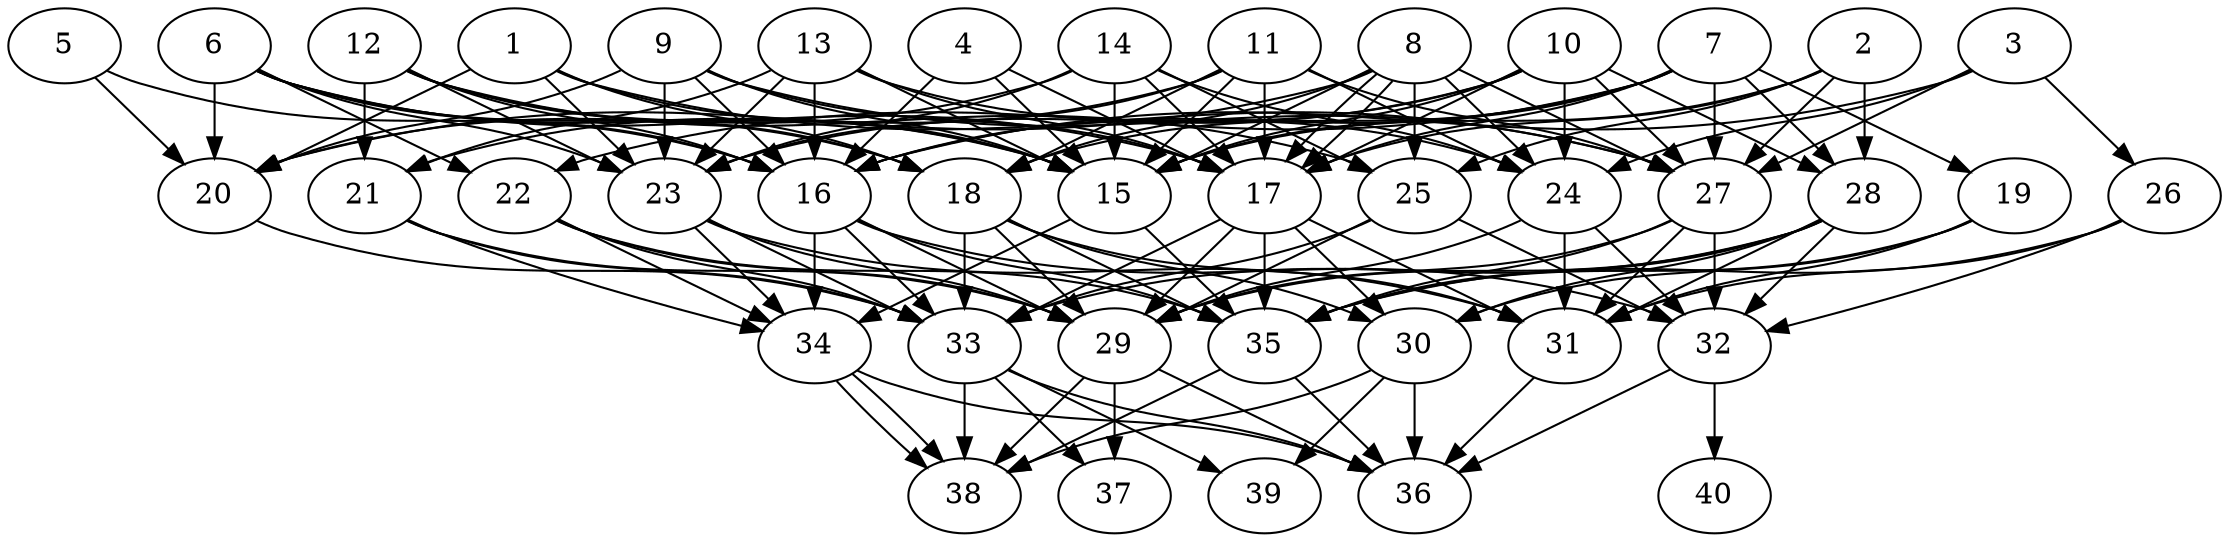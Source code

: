 // DAG automatically generated by daggen at Tue Aug  6 16:28:35 2019
// ./daggen --dot -n 40 --ccr 0.5 --fat 0.7 --regular 0.5 --density 0.9 --mindata 5242880 --maxdata 52428800 
digraph G {
  1 [size="101242880", alpha="0.17", expect_size="50621440"] 
  1 -> 15 [size ="50621440"]
  1 -> 18 [size ="50621440"]
  1 -> 20 [size ="50621440"]
  1 -> 23 [size ="50621440"]
  1 -> 27 [size ="50621440"]
  2 [size="77215744", alpha="0.20", expect_size="38607872"] 
  2 -> 15 [size ="38607872"]
  2 -> 17 [size ="38607872"]
  2 -> 25 [size ="38607872"]
  2 -> 27 [size ="38607872"]
  2 -> 28 [size ="38607872"]
  3 [size="12445696", alpha="0.13", expect_size="6222848"] 
  3 -> 16 [size ="6222848"]
  3 -> 24 [size ="6222848"]
  3 -> 26 [size ="6222848"]
  3 -> 27 [size ="6222848"]
  4 [size="56551424", alpha="0.15", expect_size="28275712"] 
  4 -> 15 [size ="28275712"]
  4 -> 16 [size ="28275712"]
  4 -> 17 [size ="28275712"]
  5 [size="81000448", alpha="0.13", expect_size="40500224"] 
  5 -> 16 [size ="40500224"]
  5 -> 20 [size ="40500224"]
  6 [size="92542976", alpha="0.16", expect_size="46271488"] 
  6 -> 15 [size ="46271488"]
  6 -> 16 [size ="46271488"]
  6 -> 17 [size ="46271488"]
  6 -> 18 [size ="46271488"]
  6 -> 20 [size ="46271488"]
  6 -> 22 [size ="46271488"]
  6 -> 23 [size ="46271488"]
  7 [size="61915136", alpha="0.07", expect_size="30957568"] 
  7 -> 15 [size ="30957568"]
  7 -> 16 [size ="30957568"]
  7 -> 17 [size ="30957568"]
  7 -> 18 [size ="30957568"]
  7 -> 19 [size ="30957568"]
  7 -> 22 [size ="30957568"]
  7 -> 27 [size ="30957568"]
  7 -> 28 [size ="30957568"]
  8 [size="23891968", alpha="0.05", expect_size="11945984"] 
  8 -> 15 [size ="11945984"]
  8 -> 17 [size ="11945984"]
  8 -> 17 [size ="11945984"]
  8 -> 18 [size ="11945984"]
  8 -> 20 [size ="11945984"]
  8 -> 24 [size ="11945984"]
  8 -> 25 [size ="11945984"]
  8 -> 27 [size ="11945984"]
  9 [size="78045184", alpha="0.17", expect_size="39022592"] 
  9 -> 15 [size ="39022592"]
  9 -> 16 [size ="39022592"]
  9 -> 17 [size ="39022592"]
  9 -> 20 [size ="39022592"]
  9 -> 23 [size ="39022592"]
  9 -> 27 [size ="39022592"]
  10 [size="42452992", alpha="0.18", expect_size="21226496"] 
  10 -> 15 [size ="21226496"]
  10 -> 16 [size ="21226496"]
  10 -> 17 [size ="21226496"]
  10 -> 23 [size ="21226496"]
  10 -> 24 [size ="21226496"]
  10 -> 27 [size ="21226496"]
  10 -> 28 [size ="21226496"]
  11 [size="74483712", alpha="0.04", expect_size="37241856"] 
  11 -> 15 [size ="37241856"]
  11 -> 17 [size ="37241856"]
  11 -> 18 [size ="37241856"]
  11 -> 21 [size ="37241856"]
  11 -> 23 [size ="37241856"]
  11 -> 24 [size ="37241856"]
  11 -> 27 [size ="37241856"]
  12 [size="61140992", alpha="0.00", expect_size="30570496"] 
  12 -> 15 [size ="30570496"]
  12 -> 16 [size ="30570496"]
  12 -> 18 [size ="30570496"]
  12 -> 21 [size ="30570496"]
  12 -> 23 [size ="30570496"]
  12 -> 25 [size ="30570496"]
  13 [size="60596224", alpha="0.02", expect_size="30298112"] 
  13 -> 15 [size ="30298112"]
  13 -> 16 [size ="30298112"]
  13 -> 17 [size ="30298112"]
  13 -> 21 [size ="30298112"]
  13 -> 23 [size ="30298112"]
  13 -> 24 [size ="30298112"]
  14 [size="27119616", alpha="0.00", expect_size="13559808"] 
  14 -> 15 [size ="13559808"]
  14 -> 17 [size ="13559808"]
  14 -> 20 [size ="13559808"]
  14 -> 23 [size ="13559808"]
  14 -> 24 [size ="13559808"]
  14 -> 25 [size ="13559808"]
  15 [size="96464896", alpha="0.11", expect_size="48232448"] 
  15 -> 34 [size ="48232448"]
  15 -> 35 [size ="48232448"]
  16 [size="64346112", alpha="0.03", expect_size="32173056"] 
  16 -> 29 [size ="32173056"]
  16 -> 32 [size ="32173056"]
  16 -> 33 [size ="32173056"]
  16 -> 34 [size ="32173056"]
  16 -> 35 [size ="32173056"]
  17 [size="43550720", alpha="0.15", expect_size="21775360"] 
  17 -> 29 [size ="21775360"]
  17 -> 30 [size ="21775360"]
  17 -> 31 [size ="21775360"]
  17 -> 33 [size ="21775360"]
  17 -> 35 [size ="21775360"]
  18 [size="76331008", alpha="0.06", expect_size="38165504"] 
  18 -> 29 [size ="38165504"]
  18 -> 30 [size ="38165504"]
  18 -> 31 [size ="38165504"]
  18 -> 33 [size ="38165504"]
  18 -> 35 [size ="38165504"]
  19 [size="99061760", alpha="0.14", expect_size="49530880"] 
  19 -> 30 [size ="49530880"]
  19 -> 31 [size ="49530880"]
  19 -> 35 [size ="49530880"]
  20 [size="84195328", alpha="0.14", expect_size="42097664"] 
  20 -> 33 [size ="42097664"]
  21 [size="72974336", alpha="0.13", expect_size="36487168"] 
  21 -> 29 [size ="36487168"]
  21 -> 33 [size ="36487168"]
  21 -> 34 [size ="36487168"]
  22 [size="90025984", alpha="0.06", expect_size="45012992"] 
  22 -> 29 [size ="45012992"]
  22 -> 33 [size ="45012992"]
  22 -> 34 [size ="45012992"]
  22 -> 35 [size ="45012992"]
  23 [size="90652672", alpha="0.19", expect_size="45326336"] 
  23 -> 29 [size ="45326336"]
  23 -> 31 [size ="45326336"]
  23 -> 33 [size ="45326336"]
  23 -> 34 [size ="45326336"]
  24 [size="101150720", alpha="0.03", expect_size="50575360"] 
  24 -> 29 [size ="50575360"]
  24 -> 31 [size ="50575360"]
  24 -> 32 [size ="50575360"]
  25 [size="102758400", alpha="0.01", expect_size="51379200"] 
  25 -> 29 [size ="51379200"]
  25 -> 32 [size ="51379200"]
  25 -> 33 [size ="51379200"]
  26 [size="59701248", alpha="0.17", expect_size="29850624"] 
  26 -> 31 [size ="29850624"]
  26 -> 32 [size ="29850624"]
  26 -> 35 [size ="29850624"]
  27 [size="72708096", alpha="0.03", expect_size="36354048"] 
  27 -> 29 [size ="36354048"]
  27 -> 31 [size ="36354048"]
  27 -> 32 [size ="36354048"]
  27 -> 35 [size ="36354048"]
  28 [size="50929664", alpha="0.13", expect_size="25464832"] 
  28 -> 29 [size ="25464832"]
  28 -> 30 [size ="25464832"]
  28 -> 31 [size ="25464832"]
  28 -> 32 [size ="25464832"]
  28 -> 33 [size ="25464832"]
  28 -> 35 [size ="25464832"]
  29 [size="81244160", alpha="0.16", expect_size="40622080"] 
  29 -> 36 [size ="40622080"]
  29 -> 37 [size ="40622080"]
  29 -> 38 [size ="40622080"]
  30 [size="53018624", alpha="0.07", expect_size="26509312"] 
  30 -> 36 [size ="26509312"]
  30 -> 38 [size ="26509312"]
  30 -> 39 [size ="26509312"]
  31 [size="23697408", alpha="0.11", expect_size="11848704"] 
  31 -> 36 [size ="11848704"]
  32 [size="84035584", alpha="0.06", expect_size="42017792"] 
  32 -> 36 [size ="42017792"]
  32 -> 40 [size ="42017792"]
  33 [size="17651712", alpha="0.11", expect_size="8825856"] 
  33 -> 36 [size ="8825856"]
  33 -> 37 [size ="8825856"]
  33 -> 38 [size ="8825856"]
  33 -> 39 [size ="8825856"]
  34 [size="15247360", alpha="0.00", expect_size="7623680"] 
  34 -> 36 [size ="7623680"]
  34 -> 38 [size ="7623680"]
  34 -> 38 [size ="7623680"]
  35 [size="28520448", alpha="0.07", expect_size="14260224"] 
  35 -> 36 [size ="14260224"]
  35 -> 38 [size ="14260224"]
  36 [size="33615872", alpha="0.06", expect_size="16807936"] 
  37 [size="18216960", alpha="0.11", expect_size="9108480"] 
  38 [size="33755136", alpha="0.11", expect_size="16877568"] 
  39 [size="93638656", alpha="0.09", expect_size="46819328"] 
  40 [size="76683264", alpha="0.03", expect_size="38341632"] 
}
